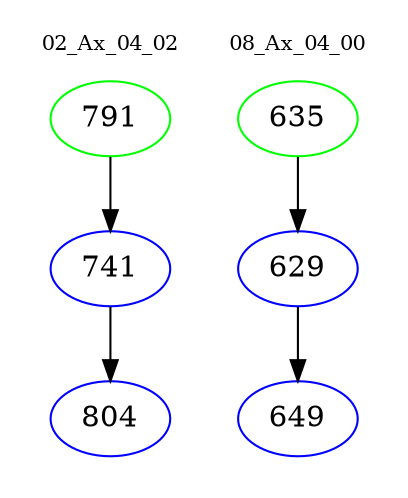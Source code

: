 digraph{
subgraph cluster_0 {
color = white
label = "02_Ax_04_02";
fontsize=10;
T0_791 [label="791", color="green"]
T0_791 -> T0_741 [color="black"]
T0_741 [label="741", color="blue"]
T0_741 -> T0_804 [color="black"]
T0_804 [label="804", color="blue"]
}
subgraph cluster_1 {
color = white
label = "08_Ax_04_00";
fontsize=10;
T1_635 [label="635", color="green"]
T1_635 -> T1_629 [color="black"]
T1_629 [label="629", color="blue"]
T1_629 -> T1_649 [color="black"]
T1_649 [label="649", color="blue"]
}
}
